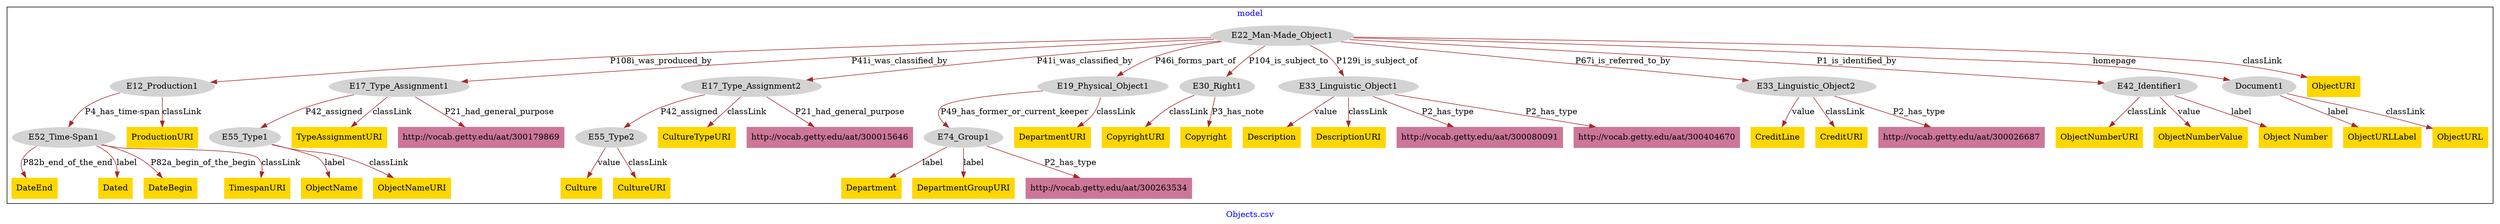 digraph n0 {
fontcolor="blue"
remincross="true"
label="Objects.csv"
subgraph cluster {
label="model"
n2[style="filled",color="white",fillcolor="lightgray",label="E12_Production1"];
n3[style="filled",color="white",fillcolor="lightgray",label="E52_Time-Span1"];
n4[style="filled",color="white",fillcolor="lightgray",label="E17_Type_Assignment1"];
n5[style="filled",color="white",fillcolor="lightgray",label="E55_Type1"];
n6[style="filled",color="white",fillcolor="lightgray",label="E17_Type_Assignment2"];
n7[style="filled",color="white",fillcolor="lightgray",label="E55_Type2"];
n8[style="filled",color="white",fillcolor="lightgray",label="E19_Physical_Object1"];
n9[style="filled",color="white",fillcolor="lightgray",label="E74_Group1"];
n10[style="filled",color="white",fillcolor="lightgray",label="E22_Man-Made_Object1"];
n11[style="filled",color="white",fillcolor="lightgray",label="E30_Right1"];
n12[style="filled",color="white",fillcolor="lightgray",label="E33_Linguistic_Object1"];
n13[style="filled",color="white",fillcolor="lightgray",label="E33_Linguistic_Object2"];
n14[style="filled",color="white",fillcolor="lightgray",label="E42_Identifier1"];
n15[style="filled",color="white",fillcolor="lightgray",label="Document1"];
n16[shape="plaintext",style="filled",fillcolor="gold",label="DateEnd"];
n17[shape="plaintext",style="filled",fillcolor="gold",label="CopyrightURI"];
n18[shape="plaintext",style="filled",fillcolor="gold",label="Culture"];
n19[shape="plaintext",style="filled",fillcolor="gold",label="Description"];
n20[shape="plaintext",style="filled",fillcolor="gold",label="Department"];
n21[shape="plaintext",style="filled",fillcolor="gold",label="CultureURI"];
n22[shape="plaintext",style="filled",fillcolor="gold",label="CreditLine"];
n23[shape="plaintext",style="filled",fillcolor="gold",label="DescriptionURI"];
n24[shape="plaintext",style="filled",fillcolor="gold",label="ObjectURLLabel"];
n25[shape="plaintext",style="filled",fillcolor="gold",label="ObjectNumberURI"];
n26[shape="plaintext",style="filled",fillcolor="gold",label="ProductionURI"];
n27[shape="plaintext",style="filled",fillcolor="gold",label="ObjectName"];
n28[shape="plaintext",style="filled",fillcolor="gold",label="ObjectNameURI"];
n29[shape="plaintext",style="filled",fillcolor="gold",label="Dated"];
n30[shape="plaintext",style="filled",fillcolor="gold",label="DateBegin"];
n31[shape="plaintext",style="filled",fillcolor="gold",label="TimespanURI"];
n32[shape="plaintext",style="filled",fillcolor="gold",label="ObjectURI"];
n33[shape="plaintext",style="filled",fillcolor="gold",label="CreditURI"];
n34[shape="plaintext",style="filled",fillcolor="gold",label="CultureTypeURI"];
n35[shape="plaintext",style="filled",fillcolor="gold",label="DepartmentGroupURI"];
n36[shape="plaintext",style="filled",fillcolor="gold",label="DepartmentURI"];
n37[shape="plaintext",style="filled",fillcolor="gold",label="Copyright"];
n38[shape="plaintext",style="filled",fillcolor="gold",label="ObjectURL"];
n39[shape="plaintext",style="filled",fillcolor="gold",label="TypeAssignmentURI"];
n40[shape="plaintext",style="filled",fillcolor="gold",label="ObjectNumberValue"];
n41[shape="plaintext",style="filled",fillcolor="gold",label="Object Number"];
n42[shape="plaintext",style="filled",fillcolor="#CC7799",label="http://vocab.getty.edu/aat/300263534"];
n43[shape="plaintext",style="filled",fillcolor="#CC7799",label="http://vocab.getty.edu/aat/300080091"];
n44[shape="plaintext",style="filled",fillcolor="#CC7799",label="http://vocab.getty.edu/aat/300015646"];
n45[shape="plaintext",style="filled",fillcolor="#CC7799",label="http://vocab.getty.edu/aat/300404670"];
n46[shape="plaintext",style="filled",fillcolor="#CC7799",label="http://vocab.getty.edu/aat/300026687"];
n47[shape="plaintext",style="filled",fillcolor="#CC7799",label="http://vocab.getty.edu/aat/300179869"];
}
n2 -> n3[color="brown",fontcolor="black",label="P4_has_time-span"]
n4 -> n5[color="brown",fontcolor="black",label="P42_assigned"]
n6 -> n7[color="brown",fontcolor="black",label="P42_assigned"]
n8 -> n9[color="brown",fontcolor="black",label="P49_has_former_or_current_keeper"]
n10 -> n2[color="brown",fontcolor="black",label="P108i_was_produced_by"]
n10 -> n4[color="brown",fontcolor="black",label="P41i_was_classified_by"]
n10 -> n6[color="brown",fontcolor="black",label="P41i_was_classified_by"]
n10 -> n8[color="brown",fontcolor="black",label="P46i_forms_part_of"]
n10 -> n11[color="brown",fontcolor="black",label="P104_is_subject_to"]
n10 -> n12[color="brown",fontcolor="black",label="P129i_is_subject_of"]
n10 -> n13[color="brown",fontcolor="black",label="P67i_is_referred_to_by"]
n10 -> n14[color="brown",fontcolor="black",label="P1_is_identified_by"]
n10 -> n15[color="brown",fontcolor="black",label="homepage"]
n3 -> n16[color="brown",fontcolor="black",label="P82b_end_of_the_end"]
n11 -> n17[color="brown",fontcolor="black",label="classLink"]
n7 -> n18[color="brown",fontcolor="black",label="value"]
n12 -> n19[color="brown",fontcolor="black",label="value"]
n9 -> n20[color="brown",fontcolor="black",label="label"]
n7 -> n21[color="brown",fontcolor="black",label="classLink"]
n13 -> n22[color="brown",fontcolor="black",label="value"]
n12 -> n23[color="brown",fontcolor="black",label="classLink"]
n15 -> n24[color="brown",fontcolor="black",label="label"]
n14 -> n25[color="brown",fontcolor="black",label="classLink"]
n2 -> n26[color="brown",fontcolor="black",label="classLink"]
n5 -> n27[color="brown",fontcolor="black",label="label"]
n5 -> n28[color="brown",fontcolor="black",label="classLink"]
n3 -> n29[color="brown",fontcolor="black",label="label"]
n3 -> n30[color="brown",fontcolor="black",label="P82a_begin_of_the_begin"]
n3 -> n31[color="brown",fontcolor="black",label="classLink"]
n10 -> n32[color="brown",fontcolor="black",label="classLink"]
n13 -> n33[color="brown",fontcolor="black",label="classLink"]
n6 -> n34[color="brown",fontcolor="black",label="classLink"]
n9 -> n35[color="brown",fontcolor="black",label="label"]
n8 -> n36[color="brown",fontcolor="black",label="classLink"]
n11 -> n37[color="brown",fontcolor="black",label="P3_has_note"]
n15 -> n38[color="brown",fontcolor="black",label="classLink"]
n4 -> n39[color="brown",fontcolor="black",label="classLink"]
n14 -> n40[color="brown",fontcolor="black",label="value"]
n14 -> n41[color="brown",fontcolor="black",label="label"]
n9 -> n42[color="brown",fontcolor="black",label="P2_has_type"]
n12 -> n43[color="brown",fontcolor="black",label="P2_has_type"]
n6 -> n44[color="brown",fontcolor="black",label="P21_had_general_purpose"]
n12 -> n45[color="brown",fontcolor="black",label="P2_has_type"]
n13 -> n46[color="brown",fontcolor="black",label="P2_has_type"]
n4 -> n47[color="brown",fontcolor="black",label="P21_had_general_purpose"]
}
